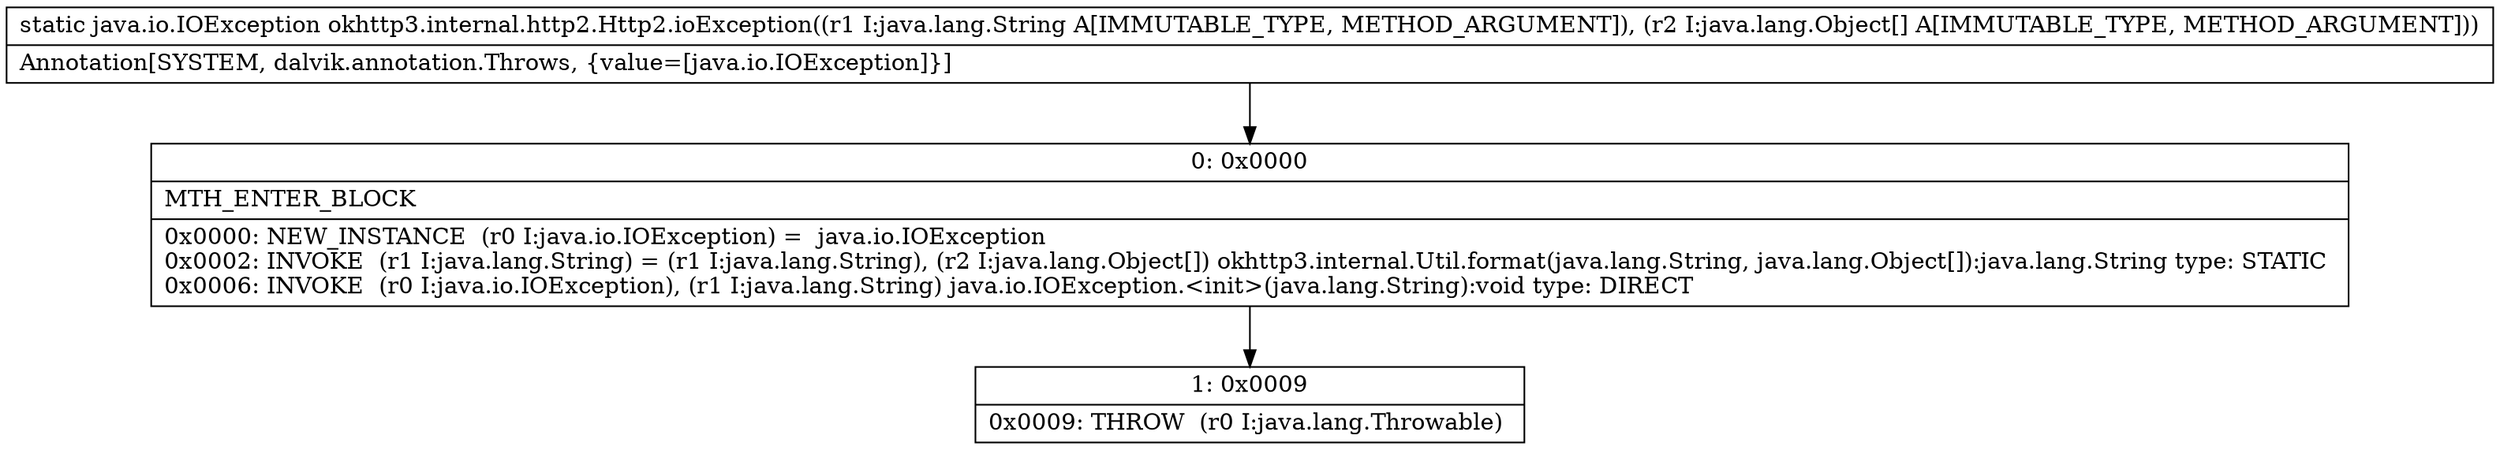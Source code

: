 digraph "CFG forokhttp3.internal.http2.Http2.ioException(Ljava\/lang\/String;[Ljava\/lang\/Object;)Ljava\/io\/IOException;" {
Node_0 [shape=record,label="{0\:\ 0x0000|MTH_ENTER_BLOCK\l|0x0000: NEW_INSTANCE  (r0 I:java.io.IOException) =  java.io.IOException \l0x0002: INVOKE  (r1 I:java.lang.String) = (r1 I:java.lang.String), (r2 I:java.lang.Object[]) okhttp3.internal.Util.format(java.lang.String, java.lang.Object[]):java.lang.String type: STATIC \l0x0006: INVOKE  (r0 I:java.io.IOException), (r1 I:java.lang.String) java.io.IOException.\<init\>(java.lang.String):void type: DIRECT \l}"];
Node_1 [shape=record,label="{1\:\ 0x0009|0x0009: THROW  (r0 I:java.lang.Throwable) \l}"];
MethodNode[shape=record,label="{static java.io.IOException okhttp3.internal.http2.Http2.ioException((r1 I:java.lang.String A[IMMUTABLE_TYPE, METHOD_ARGUMENT]), (r2 I:java.lang.Object[] A[IMMUTABLE_TYPE, METHOD_ARGUMENT]))  | Annotation[SYSTEM, dalvik.annotation.Throws, \{value=[java.io.IOException]\}]\l}"];
MethodNode -> Node_0;
Node_0 -> Node_1;
}

